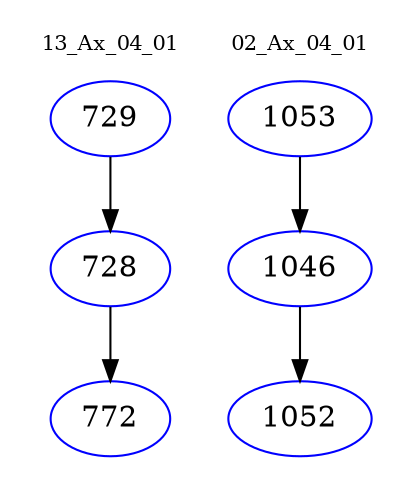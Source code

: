 digraph{
subgraph cluster_0 {
color = white
label = "13_Ax_04_01";
fontsize=10;
T0_729 [label="729", color="blue"]
T0_729 -> T0_728 [color="black"]
T0_728 [label="728", color="blue"]
T0_728 -> T0_772 [color="black"]
T0_772 [label="772", color="blue"]
}
subgraph cluster_1 {
color = white
label = "02_Ax_04_01";
fontsize=10;
T1_1053 [label="1053", color="blue"]
T1_1053 -> T1_1046 [color="black"]
T1_1046 [label="1046", color="blue"]
T1_1046 -> T1_1052 [color="black"]
T1_1052 [label="1052", color="blue"]
}
}
